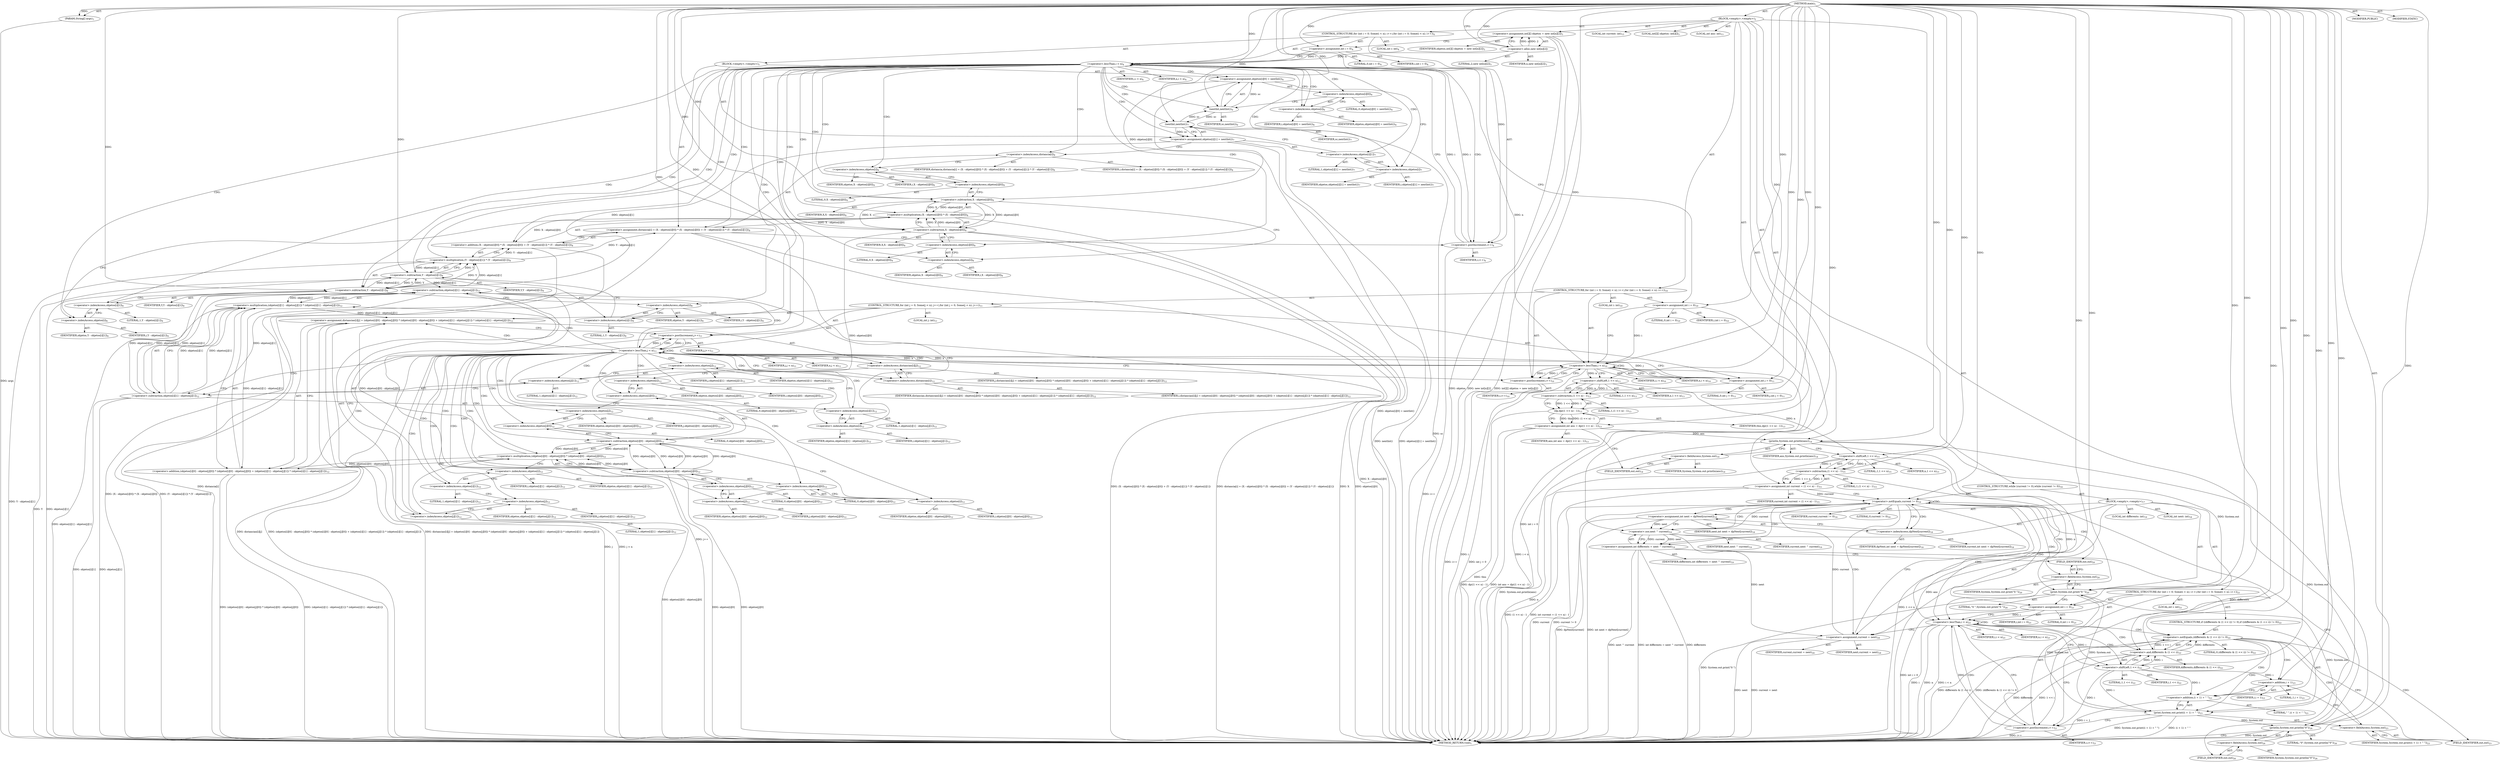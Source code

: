 digraph "main" {  
"17" [label = <(METHOD,main)<SUB>1</SUB>> ]
"18" [label = <(PARAM,String[] args)<SUB>1</SUB>> ]
"19" [label = <(BLOCK,&lt;empty&gt;,&lt;empty&gt;)<SUB>2</SUB>> ]
"20" [label = <(LOCAL,int[][] objetos: int[][])<SUB>3</SUB>> ]
"21" [label = <(&lt;operator&gt;.assignment,int[][] objetos = new int[n][2])<SUB>3</SUB>> ]
"22" [label = <(IDENTIFIER,objetos,int[][] objetos = new int[n][2])<SUB>3</SUB>> ]
"23" [label = <(&lt;operator&gt;.alloc,new int[n][2])> ]
"24" [label = <(IDENTIFIER,n,new int[n][2])<SUB>3</SUB>> ]
"25" [label = <(LITERAL,2,new int[n][2])<SUB>3</SUB>> ]
"26" [label = <(CONTROL_STRUCTURE,for (int i = 0; Some(i &lt; n); i++),for (int i = 0; Some(i &lt; n); i++))<SUB>4</SUB>> ]
"27" [label = <(LOCAL,int i: int)<SUB>4</SUB>> ]
"28" [label = <(&lt;operator&gt;.assignment,int i = 0)<SUB>4</SUB>> ]
"29" [label = <(IDENTIFIER,i,int i = 0)<SUB>4</SUB>> ]
"30" [label = <(LITERAL,0,int i = 0)<SUB>4</SUB>> ]
"31" [label = <(&lt;operator&gt;.lessThan,i &lt; n)<SUB>4</SUB>> ]
"32" [label = <(IDENTIFIER,i,i &lt; n)<SUB>4</SUB>> ]
"33" [label = <(IDENTIFIER,n,i &lt; n)<SUB>4</SUB>> ]
"34" [label = <(&lt;operator&gt;.postIncrement,i++)<SUB>4</SUB>> ]
"35" [label = <(IDENTIFIER,i,i++)<SUB>4</SUB>> ]
"36" [label = <(BLOCK,&lt;empty&gt;,&lt;empty&gt;)<SUB>5</SUB>> ]
"37" [label = <(&lt;operator&gt;.assignment,objetos[i][0] = nextInt())<SUB>6</SUB>> ]
"38" [label = <(&lt;operator&gt;.indexAccess,objetos[i][0])<SUB>6</SUB>> ]
"39" [label = <(&lt;operator&gt;.indexAccess,objetos[i])<SUB>6</SUB>> ]
"40" [label = <(IDENTIFIER,objetos,objetos[i][0] = nextInt())<SUB>6</SUB>> ]
"41" [label = <(IDENTIFIER,i,objetos[i][0] = nextInt())<SUB>6</SUB>> ]
"42" [label = <(LITERAL,0,objetos[i][0] = nextInt())<SUB>6</SUB>> ]
"43" [label = <(nextInt,nextInt())<SUB>6</SUB>> ]
"44" [label = <(IDENTIFIER,sc,nextInt())<SUB>6</SUB>> ]
"45" [label = <(&lt;operator&gt;.assignment,objetos[i][1] = nextInt())<SUB>7</SUB>> ]
"46" [label = <(&lt;operator&gt;.indexAccess,objetos[i][1])<SUB>7</SUB>> ]
"47" [label = <(&lt;operator&gt;.indexAccess,objetos[i])<SUB>7</SUB>> ]
"48" [label = <(IDENTIFIER,objetos,objetos[i][1] = nextInt())<SUB>7</SUB>> ]
"49" [label = <(IDENTIFIER,i,objetos[i][1] = nextInt())<SUB>7</SUB>> ]
"50" [label = <(LITERAL,1,objetos[i][1] = nextInt())<SUB>7</SUB>> ]
"51" [label = <(nextInt,nextInt())<SUB>7</SUB>> ]
"52" [label = <(IDENTIFIER,sc,nextInt())<SUB>7</SUB>> ]
"53" [label = <(&lt;operator&gt;.assignment,distancia[i] = (X - objetos[i][0]) * (X - objetos[i][0]) + (Y - objetos[i][1]) * (Y - objetos[i][1]))<SUB>8</SUB>> ]
"54" [label = <(&lt;operator&gt;.indexAccess,distancia[i])<SUB>8</SUB>> ]
"55" [label = <(IDENTIFIER,distancia,distancia[i] = (X - objetos[i][0]) * (X - objetos[i][0]) + (Y - objetos[i][1]) * (Y - objetos[i][1]))<SUB>8</SUB>> ]
"56" [label = <(IDENTIFIER,i,distancia[i] = (X - objetos[i][0]) * (X - objetos[i][0]) + (Y - objetos[i][1]) * (Y - objetos[i][1]))<SUB>8</SUB>> ]
"57" [label = <(&lt;operator&gt;.addition,(X - objetos[i][0]) * (X - objetos[i][0]) + (Y - objetos[i][1]) * (Y - objetos[i][1]))<SUB>8</SUB>> ]
"58" [label = <(&lt;operator&gt;.multiplication,(X - objetos[i][0]) * (X - objetos[i][0]))<SUB>8</SUB>> ]
"59" [label = <(&lt;operator&gt;.subtraction,X - objetos[i][0])<SUB>8</SUB>> ]
"60" [label = <(IDENTIFIER,X,X - objetos[i][0])<SUB>8</SUB>> ]
"61" [label = <(&lt;operator&gt;.indexAccess,objetos[i][0])<SUB>8</SUB>> ]
"62" [label = <(&lt;operator&gt;.indexAccess,objetos[i])<SUB>8</SUB>> ]
"63" [label = <(IDENTIFIER,objetos,X - objetos[i][0])<SUB>8</SUB>> ]
"64" [label = <(IDENTIFIER,i,X - objetos[i][0])<SUB>8</SUB>> ]
"65" [label = <(LITERAL,0,X - objetos[i][0])<SUB>8</SUB>> ]
"66" [label = <(&lt;operator&gt;.subtraction,X - objetos[i][0])<SUB>8</SUB>> ]
"67" [label = <(IDENTIFIER,X,X - objetos[i][0])<SUB>8</SUB>> ]
"68" [label = <(&lt;operator&gt;.indexAccess,objetos[i][0])<SUB>8</SUB>> ]
"69" [label = <(&lt;operator&gt;.indexAccess,objetos[i])<SUB>8</SUB>> ]
"70" [label = <(IDENTIFIER,objetos,X - objetos[i][0])<SUB>8</SUB>> ]
"71" [label = <(IDENTIFIER,i,X - objetos[i][0])<SUB>8</SUB>> ]
"72" [label = <(LITERAL,0,X - objetos[i][0])<SUB>8</SUB>> ]
"73" [label = <(&lt;operator&gt;.multiplication,(Y - objetos[i][1]) * (Y - objetos[i][1]))<SUB>8</SUB>> ]
"74" [label = <(&lt;operator&gt;.subtraction,Y - objetos[i][1])<SUB>8</SUB>> ]
"75" [label = <(IDENTIFIER,Y,Y - objetos[i][1])<SUB>8</SUB>> ]
"76" [label = <(&lt;operator&gt;.indexAccess,objetos[i][1])<SUB>8</SUB>> ]
"77" [label = <(&lt;operator&gt;.indexAccess,objetos[i])<SUB>8</SUB>> ]
"78" [label = <(IDENTIFIER,objetos,Y - objetos[i][1])<SUB>8</SUB>> ]
"79" [label = <(IDENTIFIER,i,Y - objetos[i][1])<SUB>8</SUB>> ]
"80" [label = <(LITERAL,1,Y - objetos[i][1])<SUB>8</SUB>> ]
"81" [label = <(&lt;operator&gt;.subtraction,Y - objetos[i][1])<SUB>8</SUB>> ]
"82" [label = <(IDENTIFIER,Y,Y - objetos[i][1])<SUB>8</SUB>> ]
"83" [label = <(&lt;operator&gt;.indexAccess,objetos[i][1])<SUB>8</SUB>> ]
"84" [label = <(&lt;operator&gt;.indexAccess,objetos[i])<SUB>8</SUB>> ]
"85" [label = <(IDENTIFIER,objetos,Y - objetos[i][1])<SUB>8</SUB>> ]
"86" [label = <(IDENTIFIER,i,Y - objetos[i][1])<SUB>8</SUB>> ]
"87" [label = <(LITERAL,1,Y - objetos[i][1])<SUB>8</SUB>> ]
"88" [label = <(CONTROL_STRUCTURE,for (int i = 0; Some(i &lt; n); i++),for (int i = 0; Some(i &lt; n); i++))<SUB>10</SUB>> ]
"89" [label = <(LOCAL,int i: int)<SUB>10</SUB>> ]
"90" [label = <(&lt;operator&gt;.assignment,int i = 0)<SUB>10</SUB>> ]
"91" [label = <(IDENTIFIER,i,int i = 0)<SUB>10</SUB>> ]
"92" [label = <(LITERAL,0,int i = 0)<SUB>10</SUB>> ]
"93" [label = <(&lt;operator&gt;.lessThan,i &lt; n)<SUB>10</SUB>> ]
"94" [label = <(IDENTIFIER,i,i &lt; n)<SUB>10</SUB>> ]
"95" [label = <(IDENTIFIER,n,i &lt; n)<SUB>10</SUB>> ]
"96" [label = <(&lt;operator&gt;.postIncrement,i++)<SUB>10</SUB>> ]
"97" [label = <(IDENTIFIER,i,i++)<SUB>10</SUB>> ]
"98" [label = <(CONTROL_STRUCTURE,for (int j = 0; Some(j &lt; n); j++),for (int j = 0; Some(j &lt; n); j++))<SUB>11</SUB>> ]
"99" [label = <(LOCAL,int j: int)<SUB>11</SUB>> ]
"100" [label = <(&lt;operator&gt;.assignment,int j = 0)<SUB>11</SUB>> ]
"101" [label = <(IDENTIFIER,j,int j = 0)<SUB>11</SUB>> ]
"102" [label = <(LITERAL,0,int j = 0)<SUB>11</SUB>> ]
"103" [label = <(&lt;operator&gt;.lessThan,j &lt; n)<SUB>11</SUB>> ]
"104" [label = <(IDENTIFIER,j,j &lt; n)<SUB>11</SUB>> ]
"105" [label = <(IDENTIFIER,n,j &lt; n)<SUB>11</SUB>> ]
"106" [label = <(&lt;operator&gt;.postIncrement,j++)<SUB>11</SUB>> ]
"107" [label = <(IDENTIFIER,j,j++)<SUB>11</SUB>> ]
"108" [label = <(&lt;operator&gt;.assignment,distancias[i][j] = (objetos[i][0] - objetos[j][0]) * (objetos[i][0] - objetos[j][0]) + (objetos[i][1] - objetos[j][1]) * (objetos[i][1] - objetos[j][1]))<SUB>12</SUB>> ]
"109" [label = <(&lt;operator&gt;.indexAccess,distancias[i][j])<SUB>12</SUB>> ]
"110" [label = <(&lt;operator&gt;.indexAccess,distancias[i])<SUB>12</SUB>> ]
"111" [label = <(IDENTIFIER,distancias,distancias[i][j] = (objetos[i][0] - objetos[j][0]) * (objetos[i][0] - objetos[j][0]) + (objetos[i][1] - objetos[j][1]) * (objetos[i][1] - objetos[j][1]))<SUB>12</SUB>> ]
"112" [label = <(IDENTIFIER,i,distancias[i][j] = (objetos[i][0] - objetos[j][0]) * (objetos[i][0] - objetos[j][0]) + (objetos[i][1] - objetos[j][1]) * (objetos[i][1] - objetos[j][1]))<SUB>12</SUB>> ]
"113" [label = <(IDENTIFIER,j,distancias[i][j] = (objetos[i][0] - objetos[j][0]) * (objetos[i][0] - objetos[j][0]) + (objetos[i][1] - objetos[j][1]) * (objetos[i][1] - objetos[j][1]))<SUB>12</SUB>> ]
"114" [label = <(&lt;operator&gt;.addition,(objetos[i][0] - objetos[j][0]) * (objetos[i][0] - objetos[j][0]) + (objetos[i][1] - objetos[j][1]) * (objetos[i][1] - objetos[j][1]))<SUB>12</SUB>> ]
"115" [label = <(&lt;operator&gt;.multiplication,(objetos[i][0] - objetos[j][0]) * (objetos[i][0] - objetos[j][0]))<SUB>12</SUB>> ]
"116" [label = <(&lt;operator&gt;.subtraction,objetos[i][0] - objetos[j][0])<SUB>12</SUB>> ]
"117" [label = <(&lt;operator&gt;.indexAccess,objetos[i][0])<SUB>12</SUB>> ]
"118" [label = <(&lt;operator&gt;.indexAccess,objetos[i])<SUB>12</SUB>> ]
"119" [label = <(IDENTIFIER,objetos,objetos[i][0] - objetos[j][0])<SUB>12</SUB>> ]
"120" [label = <(IDENTIFIER,i,objetos[i][0] - objetos[j][0])<SUB>12</SUB>> ]
"121" [label = <(LITERAL,0,objetos[i][0] - objetos[j][0])<SUB>12</SUB>> ]
"122" [label = <(&lt;operator&gt;.indexAccess,objetos[j][0])<SUB>12</SUB>> ]
"123" [label = <(&lt;operator&gt;.indexAccess,objetos[j])<SUB>12</SUB>> ]
"124" [label = <(IDENTIFIER,objetos,objetos[i][0] - objetos[j][0])<SUB>12</SUB>> ]
"125" [label = <(IDENTIFIER,j,objetos[i][0] - objetos[j][0])<SUB>12</SUB>> ]
"126" [label = <(LITERAL,0,objetos[i][0] - objetos[j][0])<SUB>12</SUB>> ]
"127" [label = <(&lt;operator&gt;.subtraction,objetos[i][0] - objetos[j][0])<SUB>12</SUB>> ]
"128" [label = <(&lt;operator&gt;.indexAccess,objetos[i][0])<SUB>12</SUB>> ]
"129" [label = <(&lt;operator&gt;.indexAccess,objetos[i])<SUB>12</SUB>> ]
"130" [label = <(IDENTIFIER,objetos,objetos[i][0] - objetos[j][0])<SUB>12</SUB>> ]
"131" [label = <(IDENTIFIER,i,objetos[i][0] - objetos[j][0])<SUB>12</SUB>> ]
"132" [label = <(LITERAL,0,objetos[i][0] - objetos[j][0])<SUB>12</SUB>> ]
"133" [label = <(&lt;operator&gt;.indexAccess,objetos[j][0])<SUB>12</SUB>> ]
"134" [label = <(&lt;operator&gt;.indexAccess,objetos[j])<SUB>12</SUB>> ]
"135" [label = <(IDENTIFIER,objetos,objetos[i][0] - objetos[j][0])<SUB>12</SUB>> ]
"136" [label = <(IDENTIFIER,j,objetos[i][0] - objetos[j][0])<SUB>12</SUB>> ]
"137" [label = <(LITERAL,0,objetos[i][0] - objetos[j][0])<SUB>12</SUB>> ]
"138" [label = <(&lt;operator&gt;.multiplication,(objetos[i][1] - objetos[j][1]) * (objetos[i][1] - objetos[j][1]))<SUB>12</SUB>> ]
"139" [label = <(&lt;operator&gt;.subtraction,objetos[i][1] - objetos[j][1])<SUB>12</SUB>> ]
"140" [label = <(&lt;operator&gt;.indexAccess,objetos[i][1])<SUB>12</SUB>> ]
"141" [label = <(&lt;operator&gt;.indexAccess,objetos[i])<SUB>12</SUB>> ]
"142" [label = <(IDENTIFIER,objetos,objetos[i][1] - objetos[j][1])<SUB>12</SUB>> ]
"143" [label = <(IDENTIFIER,i,objetos[i][1] - objetos[j][1])<SUB>12</SUB>> ]
"144" [label = <(LITERAL,1,objetos[i][1] - objetos[j][1])<SUB>12</SUB>> ]
"145" [label = <(&lt;operator&gt;.indexAccess,objetos[j][1])<SUB>12</SUB>> ]
"146" [label = <(&lt;operator&gt;.indexAccess,objetos[j])<SUB>12</SUB>> ]
"147" [label = <(IDENTIFIER,objetos,objetos[i][1] - objetos[j][1])<SUB>12</SUB>> ]
"148" [label = <(IDENTIFIER,j,objetos[i][1] - objetos[j][1])<SUB>12</SUB>> ]
"149" [label = <(LITERAL,1,objetos[i][1] - objetos[j][1])<SUB>12</SUB>> ]
"150" [label = <(&lt;operator&gt;.subtraction,objetos[i][1] - objetos[j][1])<SUB>12</SUB>> ]
"151" [label = <(&lt;operator&gt;.indexAccess,objetos[i][1])<SUB>12</SUB>> ]
"152" [label = <(&lt;operator&gt;.indexAccess,objetos[i])<SUB>12</SUB>> ]
"153" [label = <(IDENTIFIER,objetos,objetos[i][1] - objetos[j][1])<SUB>12</SUB>> ]
"154" [label = <(IDENTIFIER,i,objetos[i][1] - objetos[j][1])<SUB>12</SUB>> ]
"155" [label = <(LITERAL,1,objetos[i][1] - objetos[j][1])<SUB>12</SUB>> ]
"156" [label = <(&lt;operator&gt;.indexAccess,objetos[j][1])<SUB>12</SUB>> ]
"157" [label = <(&lt;operator&gt;.indexAccess,objetos[j])<SUB>12</SUB>> ]
"158" [label = <(IDENTIFIER,objetos,objetos[i][1] - objetos[j][1])<SUB>12</SUB>> ]
"159" [label = <(IDENTIFIER,j,objetos[i][1] - objetos[j][1])<SUB>12</SUB>> ]
"160" [label = <(LITERAL,1,objetos[i][1] - objetos[j][1])<SUB>12</SUB>> ]
"161" [label = <(LOCAL,int ans: int)<SUB>13</SUB>> ]
"162" [label = <(&lt;operator&gt;.assignment,int ans = dp((1 &lt;&lt; n) - 1))<SUB>13</SUB>> ]
"163" [label = <(IDENTIFIER,ans,int ans = dp((1 &lt;&lt; n) - 1))<SUB>13</SUB>> ]
"164" [label = <(dp,dp((1 &lt;&lt; n) - 1))<SUB>13</SUB>> ]
"165" [label = <(IDENTIFIER,this,dp((1 &lt;&lt; n) - 1))<SUB>13</SUB>> ]
"166" [label = <(&lt;operator&gt;.subtraction,(1 &lt;&lt; n) - 1)<SUB>13</SUB>> ]
"167" [label = <(&lt;operator&gt;.shiftLeft,1 &lt;&lt; n)<SUB>13</SUB>> ]
"168" [label = <(LITERAL,1,1 &lt;&lt; n)<SUB>13</SUB>> ]
"169" [label = <(IDENTIFIER,n,1 &lt;&lt; n)<SUB>13</SUB>> ]
"170" [label = <(LITERAL,1,(1 &lt;&lt; n) - 1)<SUB>13</SUB>> ]
"171" [label = <(println,System.out.println(ans))<SUB>14</SUB>> ]
"172" [label = <(&lt;operator&gt;.fieldAccess,System.out)<SUB>14</SUB>> ]
"173" [label = <(IDENTIFIER,System,System.out.println(ans))<SUB>14</SUB>> ]
"174" [label = <(FIELD_IDENTIFIER,out,out)<SUB>14</SUB>> ]
"175" [label = <(IDENTIFIER,ans,System.out.println(ans))<SUB>14</SUB>> ]
"176" [label = <(LOCAL,int current: int)<SUB>15</SUB>> ]
"177" [label = <(&lt;operator&gt;.assignment,int current = (1 &lt;&lt; n) - 1)<SUB>15</SUB>> ]
"178" [label = <(IDENTIFIER,current,int current = (1 &lt;&lt; n) - 1)<SUB>15</SUB>> ]
"179" [label = <(&lt;operator&gt;.subtraction,(1 &lt;&lt; n) - 1)<SUB>15</SUB>> ]
"180" [label = <(&lt;operator&gt;.shiftLeft,1 &lt;&lt; n)<SUB>15</SUB>> ]
"181" [label = <(LITERAL,1,1 &lt;&lt; n)<SUB>15</SUB>> ]
"182" [label = <(IDENTIFIER,n,1 &lt;&lt; n)<SUB>15</SUB>> ]
"183" [label = <(LITERAL,1,(1 &lt;&lt; n) - 1)<SUB>15</SUB>> ]
"184" [label = <(CONTROL_STRUCTURE,while (current != 0),while (current != 0))<SUB>16</SUB>> ]
"185" [label = <(&lt;operator&gt;.notEquals,current != 0)<SUB>16</SUB>> ]
"186" [label = <(IDENTIFIER,current,current != 0)<SUB>16</SUB>> ]
"187" [label = <(LITERAL,0,current != 0)<SUB>16</SUB>> ]
"188" [label = <(BLOCK,&lt;empty&gt;,&lt;empty&gt;)<SUB>17</SUB>> ]
"189" [label = <(LOCAL,int next: int)<SUB>18</SUB>> ]
"190" [label = <(&lt;operator&gt;.assignment,int next = dpNext[current])<SUB>18</SUB>> ]
"191" [label = <(IDENTIFIER,next,int next = dpNext[current])<SUB>18</SUB>> ]
"192" [label = <(&lt;operator&gt;.indexAccess,dpNext[current])<SUB>18</SUB>> ]
"193" [label = <(IDENTIFIER,dpNext,int next = dpNext[current])<SUB>18</SUB>> ]
"194" [label = <(IDENTIFIER,current,int next = dpNext[current])<SUB>18</SUB>> ]
"195" [label = <(LOCAL,int differents: int)<SUB>19</SUB>> ]
"196" [label = <(&lt;operator&gt;.assignment,int differents = next ^ current)<SUB>19</SUB>> ]
"197" [label = <(IDENTIFIER,differents,int differents = next ^ current)<SUB>19</SUB>> ]
"198" [label = <(&lt;operator&gt;.xor,next ^ current)<SUB>19</SUB>> ]
"199" [label = <(IDENTIFIER,next,next ^ current)<SUB>19</SUB>> ]
"200" [label = <(IDENTIFIER,current,next ^ current)<SUB>19</SUB>> ]
"201" [label = <(print,System.out.print(&quot;0 &quot;))<SUB>20</SUB>> ]
"202" [label = <(&lt;operator&gt;.fieldAccess,System.out)<SUB>20</SUB>> ]
"203" [label = <(IDENTIFIER,System,System.out.print(&quot;0 &quot;))<SUB>20</SUB>> ]
"204" [label = <(FIELD_IDENTIFIER,out,out)<SUB>20</SUB>> ]
"205" [label = <(LITERAL,&quot;0 &quot;,System.out.print(&quot;0 &quot;))<SUB>20</SUB>> ]
"206" [label = <(CONTROL_STRUCTURE,for (int i = 0; Some(i &lt; n); i++),for (int i = 0; Some(i &lt; n); i++))<SUB>21</SUB>> ]
"207" [label = <(LOCAL,int i: int)<SUB>21</SUB>> ]
"208" [label = <(&lt;operator&gt;.assignment,int i = 0)<SUB>21</SUB>> ]
"209" [label = <(IDENTIFIER,i,int i = 0)<SUB>21</SUB>> ]
"210" [label = <(LITERAL,0,int i = 0)<SUB>21</SUB>> ]
"211" [label = <(&lt;operator&gt;.lessThan,i &lt; n)<SUB>21</SUB>> ]
"212" [label = <(IDENTIFIER,i,i &lt; n)<SUB>21</SUB>> ]
"213" [label = <(IDENTIFIER,n,i &lt; n)<SUB>21</SUB>> ]
"214" [label = <(&lt;operator&gt;.postIncrement,i++)<SUB>21</SUB>> ]
"215" [label = <(IDENTIFIER,i,i++)<SUB>21</SUB>> ]
"216" [label = <(CONTROL_STRUCTURE,if ((differents &amp; (1 &lt;&lt; i)) != 0),if ((differents &amp; (1 &lt;&lt; i)) != 0))<SUB>22</SUB>> ]
"217" [label = <(&lt;operator&gt;.notEquals,(differents &amp; (1 &lt;&lt; i)) != 0)<SUB>22</SUB>> ]
"218" [label = <(&lt;operator&gt;.and,differents &amp; (1 &lt;&lt; i))<SUB>22</SUB>> ]
"219" [label = <(IDENTIFIER,differents,differents &amp; (1 &lt;&lt; i))<SUB>22</SUB>> ]
"220" [label = <(&lt;operator&gt;.shiftLeft,1 &lt;&lt; i)<SUB>22</SUB>> ]
"221" [label = <(LITERAL,1,1 &lt;&lt; i)<SUB>22</SUB>> ]
"222" [label = <(IDENTIFIER,i,1 &lt;&lt; i)<SUB>22</SUB>> ]
"223" [label = <(LITERAL,0,(differents &amp; (1 &lt;&lt; i)) != 0)<SUB>22</SUB>> ]
"224" [label = <(print,System.out.print((i + 1) + &quot; &quot;))<SUB>23</SUB>> ]
"225" [label = <(&lt;operator&gt;.fieldAccess,System.out)<SUB>23</SUB>> ]
"226" [label = <(IDENTIFIER,System,System.out.print((i + 1) + &quot; &quot;))<SUB>23</SUB>> ]
"227" [label = <(FIELD_IDENTIFIER,out,out)<SUB>23</SUB>> ]
"228" [label = <(&lt;operator&gt;.addition,(i + 1) + &quot; &quot;)<SUB>23</SUB>> ]
"229" [label = <(&lt;operator&gt;.addition,i + 1)<SUB>23</SUB>> ]
"230" [label = <(IDENTIFIER,i,i + 1)<SUB>23</SUB>> ]
"231" [label = <(LITERAL,1,i + 1)<SUB>23</SUB>> ]
"232" [label = <(LITERAL,&quot; &quot;,(i + 1) + &quot; &quot;)<SUB>23</SUB>> ]
"233" [label = <(&lt;operator&gt;.assignment,current = next)<SUB>24</SUB>> ]
"234" [label = <(IDENTIFIER,current,current = next)<SUB>24</SUB>> ]
"235" [label = <(IDENTIFIER,next,current = next)<SUB>24</SUB>> ]
"236" [label = <(println,System.out.println(&quot;0&quot;))<SUB>26</SUB>> ]
"237" [label = <(&lt;operator&gt;.fieldAccess,System.out)<SUB>26</SUB>> ]
"238" [label = <(IDENTIFIER,System,System.out.println(&quot;0&quot;))<SUB>26</SUB>> ]
"239" [label = <(FIELD_IDENTIFIER,out,out)<SUB>26</SUB>> ]
"240" [label = <(LITERAL,&quot;0&quot;,System.out.println(&quot;0&quot;))<SUB>26</SUB>> ]
"241" [label = <(MODIFIER,PUBLIC)> ]
"242" [label = <(MODIFIER,STATIC)> ]
"243" [label = <(METHOD_RETURN,void)<SUB>1</SUB>> ]
  "17" -> "18"  [ label = "AST: "] 
  "17" -> "19"  [ label = "AST: "] 
  "17" -> "241"  [ label = "AST: "] 
  "17" -> "242"  [ label = "AST: "] 
  "17" -> "243"  [ label = "AST: "] 
  "19" -> "20"  [ label = "AST: "] 
  "19" -> "21"  [ label = "AST: "] 
  "19" -> "26"  [ label = "AST: "] 
  "19" -> "88"  [ label = "AST: "] 
  "19" -> "161"  [ label = "AST: "] 
  "19" -> "162"  [ label = "AST: "] 
  "19" -> "171"  [ label = "AST: "] 
  "19" -> "176"  [ label = "AST: "] 
  "19" -> "177"  [ label = "AST: "] 
  "19" -> "184"  [ label = "AST: "] 
  "19" -> "236"  [ label = "AST: "] 
  "21" -> "22"  [ label = "AST: "] 
  "21" -> "23"  [ label = "AST: "] 
  "23" -> "24"  [ label = "AST: "] 
  "23" -> "25"  [ label = "AST: "] 
  "26" -> "27"  [ label = "AST: "] 
  "26" -> "28"  [ label = "AST: "] 
  "26" -> "31"  [ label = "AST: "] 
  "26" -> "34"  [ label = "AST: "] 
  "26" -> "36"  [ label = "AST: "] 
  "28" -> "29"  [ label = "AST: "] 
  "28" -> "30"  [ label = "AST: "] 
  "31" -> "32"  [ label = "AST: "] 
  "31" -> "33"  [ label = "AST: "] 
  "34" -> "35"  [ label = "AST: "] 
  "36" -> "37"  [ label = "AST: "] 
  "36" -> "45"  [ label = "AST: "] 
  "36" -> "53"  [ label = "AST: "] 
  "37" -> "38"  [ label = "AST: "] 
  "37" -> "43"  [ label = "AST: "] 
  "38" -> "39"  [ label = "AST: "] 
  "38" -> "42"  [ label = "AST: "] 
  "39" -> "40"  [ label = "AST: "] 
  "39" -> "41"  [ label = "AST: "] 
  "43" -> "44"  [ label = "AST: "] 
  "45" -> "46"  [ label = "AST: "] 
  "45" -> "51"  [ label = "AST: "] 
  "46" -> "47"  [ label = "AST: "] 
  "46" -> "50"  [ label = "AST: "] 
  "47" -> "48"  [ label = "AST: "] 
  "47" -> "49"  [ label = "AST: "] 
  "51" -> "52"  [ label = "AST: "] 
  "53" -> "54"  [ label = "AST: "] 
  "53" -> "57"  [ label = "AST: "] 
  "54" -> "55"  [ label = "AST: "] 
  "54" -> "56"  [ label = "AST: "] 
  "57" -> "58"  [ label = "AST: "] 
  "57" -> "73"  [ label = "AST: "] 
  "58" -> "59"  [ label = "AST: "] 
  "58" -> "66"  [ label = "AST: "] 
  "59" -> "60"  [ label = "AST: "] 
  "59" -> "61"  [ label = "AST: "] 
  "61" -> "62"  [ label = "AST: "] 
  "61" -> "65"  [ label = "AST: "] 
  "62" -> "63"  [ label = "AST: "] 
  "62" -> "64"  [ label = "AST: "] 
  "66" -> "67"  [ label = "AST: "] 
  "66" -> "68"  [ label = "AST: "] 
  "68" -> "69"  [ label = "AST: "] 
  "68" -> "72"  [ label = "AST: "] 
  "69" -> "70"  [ label = "AST: "] 
  "69" -> "71"  [ label = "AST: "] 
  "73" -> "74"  [ label = "AST: "] 
  "73" -> "81"  [ label = "AST: "] 
  "74" -> "75"  [ label = "AST: "] 
  "74" -> "76"  [ label = "AST: "] 
  "76" -> "77"  [ label = "AST: "] 
  "76" -> "80"  [ label = "AST: "] 
  "77" -> "78"  [ label = "AST: "] 
  "77" -> "79"  [ label = "AST: "] 
  "81" -> "82"  [ label = "AST: "] 
  "81" -> "83"  [ label = "AST: "] 
  "83" -> "84"  [ label = "AST: "] 
  "83" -> "87"  [ label = "AST: "] 
  "84" -> "85"  [ label = "AST: "] 
  "84" -> "86"  [ label = "AST: "] 
  "88" -> "89"  [ label = "AST: "] 
  "88" -> "90"  [ label = "AST: "] 
  "88" -> "93"  [ label = "AST: "] 
  "88" -> "96"  [ label = "AST: "] 
  "88" -> "98"  [ label = "AST: "] 
  "90" -> "91"  [ label = "AST: "] 
  "90" -> "92"  [ label = "AST: "] 
  "93" -> "94"  [ label = "AST: "] 
  "93" -> "95"  [ label = "AST: "] 
  "96" -> "97"  [ label = "AST: "] 
  "98" -> "99"  [ label = "AST: "] 
  "98" -> "100"  [ label = "AST: "] 
  "98" -> "103"  [ label = "AST: "] 
  "98" -> "106"  [ label = "AST: "] 
  "98" -> "108"  [ label = "AST: "] 
  "100" -> "101"  [ label = "AST: "] 
  "100" -> "102"  [ label = "AST: "] 
  "103" -> "104"  [ label = "AST: "] 
  "103" -> "105"  [ label = "AST: "] 
  "106" -> "107"  [ label = "AST: "] 
  "108" -> "109"  [ label = "AST: "] 
  "108" -> "114"  [ label = "AST: "] 
  "109" -> "110"  [ label = "AST: "] 
  "109" -> "113"  [ label = "AST: "] 
  "110" -> "111"  [ label = "AST: "] 
  "110" -> "112"  [ label = "AST: "] 
  "114" -> "115"  [ label = "AST: "] 
  "114" -> "138"  [ label = "AST: "] 
  "115" -> "116"  [ label = "AST: "] 
  "115" -> "127"  [ label = "AST: "] 
  "116" -> "117"  [ label = "AST: "] 
  "116" -> "122"  [ label = "AST: "] 
  "117" -> "118"  [ label = "AST: "] 
  "117" -> "121"  [ label = "AST: "] 
  "118" -> "119"  [ label = "AST: "] 
  "118" -> "120"  [ label = "AST: "] 
  "122" -> "123"  [ label = "AST: "] 
  "122" -> "126"  [ label = "AST: "] 
  "123" -> "124"  [ label = "AST: "] 
  "123" -> "125"  [ label = "AST: "] 
  "127" -> "128"  [ label = "AST: "] 
  "127" -> "133"  [ label = "AST: "] 
  "128" -> "129"  [ label = "AST: "] 
  "128" -> "132"  [ label = "AST: "] 
  "129" -> "130"  [ label = "AST: "] 
  "129" -> "131"  [ label = "AST: "] 
  "133" -> "134"  [ label = "AST: "] 
  "133" -> "137"  [ label = "AST: "] 
  "134" -> "135"  [ label = "AST: "] 
  "134" -> "136"  [ label = "AST: "] 
  "138" -> "139"  [ label = "AST: "] 
  "138" -> "150"  [ label = "AST: "] 
  "139" -> "140"  [ label = "AST: "] 
  "139" -> "145"  [ label = "AST: "] 
  "140" -> "141"  [ label = "AST: "] 
  "140" -> "144"  [ label = "AST: "] 
  "141" -> "142"  [ label = "AST: "] 
  "141" -> "143"  [ label = "AST: "] 
  "145" -> "146"  [ label = "AST: "] 
  "145" -> "149"  [ label = "AST: "] 
  "146" -> "147"  [ label = "AST: "] 
  "146" -> "148"  [ label = "AST: "] 
  "150" -> "151"  [ label = "AST: "] 
  "150" -> "156"  [ label = "AST: "] 
  "151" -> "152"  [ label = "AST: "] 
  "151" -> "155"  [ label = "AST: "] 
  "152" -> "153"  [ label = "AST: "] 
  "152" -> "154"  [ label = "AST: "] 
  "156" -> "157"  [ label = "AST: "] 
  "156" -> "160"  [ label = "AST: "] 
  "157" -> "158"  [ label = "AST: "] 
  "157" -> "159"  [ label = "AST: "] 
  "162" -> "163"  [ label = "AST: "] 
  "162" -> "164"  [ label = "AST: "] 
  "164" -> "165"  [ label = "AST: "] 
  "164" -> "166"  [ label = "AST: "] 
  "166" -> "167"  [ label = "AST: "] 
  "166" -> "170"  [ label = "AST: "] 
  "167" -> "168"  [ label = "AST: "] 
  "167" -> "169"  [ label = "AST: "] 
  "171" -> "172"  [ label = "AST: "] 
  "171" -> "175"  [ label = "AST: "] 
  "172" -> "173"  [ label = "AST: "] 
  "172" -> "174"  [ label = "AST: "] 
  "177" -> "178"  [ label = "AST: "] 
  "177" -> "179"  [ label = "AST: "] 
  "179" -> "180"  [ label = "AST: "] 
  "179" -> "183"  [ label = "AST: "] 
  "180" -> "181"  [ label = "AST: "] 
  "180" -> "182"  [ label = "AST: "] 
  "184" -> "185"  [ label = "AST: "] 
  "184" -> "188"  [ label = "AST: "] 
  "185" -> "186"  [ label = "AST: "] 
  "185" -> "187"  [ label = "AST: "] 
  "188" -> "189"  [ label = "AST: "] 
  "188" -> "190"  [ label = "AST: "] 
  "188" -> "195"  [ label = "AST: "] 
  "188" -> "196"  [ label = "AST: "] 
  "188" -> "201"  [ label = "AST: "] 
  "188" -> "206"  [ label = "AST: "] 
  "188" -> "233"  [ label = "AST: "] 
  "190" -> "191"  [ label = "AST: "] 
  "190" -> "192"  [ label = "AST: "] 
  "192" -> "193"  [ label = "AST: "] 
  "192" -> "194"  [ label = "AST: "] 
  "196" -> "197"  [ label = "AST: "] 
  "196" -> "198"  [ label = "AST: "] 
  "198" -> "199"  [ label = "AST: "] 
  "198" -> "200"  [ label = "AST: "] 
  "201" -> "202"  [ label = "AST: "] 
  "201" -> "205"  [ label = "AST: "] 
  "202" -> "203"  [ label = "AST: "] 
  "202" -> "204"  [ label = "AST: "] 
  "206" -> "207"  [ label = "AST: "] 
  "206" -> "208"  [ label = "AST: "] 
  "206" -> "211"  [ label = "AST: "] 
  "206" -> "214"  [ label = "AST: "] 
  "206" -> "216"  [ label = "AST: "] 
  "208" -> "209"  [ label = "AST: "] 
  "208" -> "210"  [ label = "AST: "] 
  "211" -> "212"  [ label = "AST: "] 
  "211" -> "213"  [ label = "AST: "] 
  "214" -> "215"  [ label = "AST: "] 
  "216" -> "217"  [ label = "AST: "] 
  "216" -> "224"  [ label = "AST: "] 
  "217" -> "218"  [ label = "AST: "] 
  "217" -> "223"  [ label = "AST: "] 
  "218" -> "219"  [ label = "AST: "] 
  "218" -> "220"  [ label = "AST: "] 
  "220" -> "221"  [ label = "AST: "] 
  "220" -> "222"  [ label = "AST: "] 
  "224" -> "225"  [ label = "AST: "] 
  "224" -> "228"  [ label = "AST: "] 
  "225" -> "226"  [ label = "AST: "] 
  "225" -> "227"  [ label = "AST: "] 
  "228" -> "229"  [ label = "AST: "] 
  "228" -> "232"  [ label = "AST: "] 
  "229" -> "230"  [ label = "AST: "] 
  "229" -> "231"  [ label = "AST: "] 
  "233" -> "234"  [ label = "AST: "] 
  "233" -> "235"  [ label = "AST: "] 
  "236" -> "237"  [ label = "AST: "] 
  "236" -> "240"  [ label = "AST: "] 
  "237" -> "238"  [ label = "AST: "] 
  "237" -> "239"  [ label = "AST: "] 
  "21" -> "28"  [ label = "CFG: "] 
  "162" -> "174"  [ label = "CFG: "] 
  "171" -> "180"  [ label = "CFG: "] 
  "177" -> "185"  [ label = "CFG: "] 
  "236" -> "243"  [ label = "CFG: "] 
  "23" -> "21"  [ label = "CFG: "] 
  "28" -> "31"  [ label = "CFG: "] 
  "31" -> "39"  [ label = "CFG: "] 
  "31" -> "90"  [ label = "CFG: "] 
  "34" -> "31"  [ label = "CFG: "] 
  "90" -> "93"  [ label = "CFG: "] 
  "93" -> "100"  [ label = "CFG: "] 
  "93" -> "167"  [ label = "CFG: "] 
  "96" -> "93"  [ label = "CFG: "] 
  "164" -> "162"  [ label = "CFG: "] 
  "172" -> "171"  [ label = "CFG: "] 
  "179" -> "177"  [ label = "CFG: "] 
  "185" -> "192"  [ label = "CFG: "] 
  "185" -> "239"  [ label = "CFG: "] 
  "237" -> "236"  [ label = "CFG: "] 
  "37" -> "47"  [ label = "CFG: "] 
  "45" -> "54"  [ label = "CFG: "] 
  "53" -> "34"  [ label = "CFG: "] 
  "100" -> "103"  [ label = "CFG: "] 
  "103" -> "110"  [ label = "CFG: "] 
  "103" -> "96"  [ label = "CFG: "] 
  "106" -> "103"  [ label = "CFG: "] 
  "108" -> "106"  [ label = "CFG: "] 
  "166" -> "164"  [ label = "CFG: "] 
  "174" -> "172"  [ label = "CFG: "] 
  "180" -> "179"  [ label = "CFG: "] 
  "190" -> "198"  [ label = "CFG: "] 
  "196" -> "204"  [ label = "CFG: "] 
  "201" -> "208"  [ label = "CFG: "] 
  "233" -> "185"  [ label = "CFG: "] 
  "239" -> "237"  [ label = "CFG: "] 
  "38" -> "43"  [ label = "CFG: "] 
  "43" -> "37"  [ label = "CFG: "] 
  "46" -> "51"  [ label = "CFG: "] 
  "51" -> "45"  [ label = "CFG: "] 
  "54" -> "62"  [ label = "CFG: "] 
  "57" -> "53"  [ label = "CFG: "] 
  "109" -> "118"  [ label = "CFG: "] 
  "114" -> "108"  [ label = "CFG: "] 
  "167" -> "166"  [ label = "CFG: "] 
  "192" -> "190"  [ label = "CFG: "] 
  "198" -> "196"  [ label = "CFG: "] 
  "202" -> "201"  [ label = "CFG: "] 
  "208" -> "211"  [ label = "CFG: "] 
  "211" -> "220"  [ label = "CFG: "] 
  "211" -> "233"  [ label = "CFG: "] 
  "214" -> "211"  [ label = "CFG: "] 
  "39" -> "38"  [ label = "CFG: "] 
  "47" -> "46"  [ label = "CFG: "] 
  "58" -> "77"  [ label = "CFG: "] 
  "73" -> "57"  [ label = "CFG: "] 
  "110" -> "109"  [ label = "CFG: "] 
  "115" -> "141"  [ label = "CFG: "] 
  "138" -> "114"  [ label = "CFG: "] 
  "204" -> "202"  [ label = "CFG: "] 
  "217" -> "227"  [ label = "CFG: "] 
  "217" -> "214"  [ label = "CFG: "] 
  "224" -> "214"  [ label = "CFG: "] 
  "59" -> "69"  [ label = "CFG: "] 
  "66" -> "58"  [ label = "CFG: "] 
  "74" -> "84"  [ label = "CFG: "] 
  "81" -> "73"  [ label = "CFG: "] 
  "116" -> "129"  [ label = "CFG: "] 
  "127" -> "115"  [ label = "CFG: "] 
  "139" -> "152"  [ label = "CFG: "] 
  "150" -> "138"  [ label = "CFG: "] 
  "218" -> "217"  [ label = "CFG: "] 
  "225" -> "229"  [ label = "CFG: "] 
  "228" -> "224"  [ label = "CFG: "] 
  "61" -> "59"  [ label = "CFG: "] 
  "68" -> "66"  [ label = "CFG: "] 
  "76" -> "74"  [ label = "CFG: "] 
  "83" -> "81"  [ label = "CFG: "] 
  "117" -> "123"  [ label = "CFG: "] 
  "122" -> "116"  [ label = "CFG: "] 
  "128" -> "134"  [ label = "CFG: "] 
  "133" -> "127"  [ label = "CFG: "] 
  "140" -> "146"  [ label = "CFG: "] 
  "145" -> "139"  [ label = "CFG: "] 
  "151" -> "157"  [ label = "CFG: "] 
  "156" -> "150"  [ label = "CFG: "] 
  "220" -> "218"  [ label = "CFG: "] 
  "227" -> "225"  [ label = "CFG: "] 
  "229" -> "228"  [ label = "CFG: "] 
  "62" -> "61"  [ label = "CFG: "] 
  "69" -> "68"  [ label = "CFG: "] 
  "77" -> "76"  [ label = "CFG: "] 
  "84" -> "83"  [ label = "CFG: "] 
  "118" -> "117"  [ label = "CFG: "] 
  "123" -> "122"  [ label = "CFG: "] 
  "129" -> "128"  [ label = "CFG: "] 
  "134" -> "133"  [ label = "CFG: "] 
  "141" -> "140"  [ label = "CFG: "] 
  "146" -> "145"  [ label = "CFG: "] 
  "152" -> "151"  [ label = "CFG: "] 
  "157" -> "156"  [ label = "CFG: "] 
  "17" -> "23"  [ label = "CFG: "] 
  "18" -> "243"  [ label = "DDG: args"] 
  "21" -> "243"  [ label = "DDG: objetos"] 
  "21" -> "243"  [ label = "DDG: new int[n][2]"] 
  "21" -> "243"  [ label = "DDG: int[][] objetos = new int[n][2]"] 
  "90" -> "243"  [ label = "DDG: int i = 0"] 
  "93" -> "243"  [ label = "DDG: i"] 
  "93" -> "243"  [ label = "DDG: i &lt; n"] 
  "162" -> "243"  [ label = "DDG: dp((1 &lt;&lt; n) - 1)"] 
  "162" -> "243"  [ label = "DDG: int ans = dp((1 &lt;&lt; n) - 1)"] 
  "171" -> "243"  [ label = "DDG: ans"] 
  "171" -> "243"  [ label = "DDG: System.out.println(ans)"] 
  "180" -> "243"  [ label = "DDG: n"] 
  "179" -> "243"  [ label = "DDG: 1 &lt;&lt; n"] 
  "177" -> "243"  [ label = "DDG: (1 &lt;&lt; n) - 1"] 
  "177" -> "243"  [ label = "DDG: int current = (1 &lt;&lt; n) - 1"] 
  "185" -> "243"  [ label = "DDG: current"] 
  "185" -> "243"  [ label = "DDG: current != 0"] 
  "236" -> "243"  [ label = "DDG: System.out"] 
  "190" -> "243"  [ label = "DDG: dpNext[current]"] 
  "190" -> "243"  [ label = "DDG: int next = dpNext[current]"] 
  "196" -> "243"  [ label = "DDG: differents"] 
  "196" -> "243"  [ label = "DDG: next ^ current"] 
  "196" -> "243"  [ label = "DDG: int differents = next ^ current"] 
  "201" -> "243"  [ label = "DDG: System.out.print(&quot;0 &quot;)"] 
  "208" -> "243"  [ label = "DDG: int i = 0"] 
  "211" -> "243"  [ label = "DDG: i"] 
  "211" -> "243"  [ label = "DDG: n"] 
  "211" -> "243"  [ label = "DDG: i &lt; n"] 
  "233" -> "243"  [ label = "DDG: next"] 
  "233" -> "243"  [ label = "DDG: current = next"] 
  "218" -> "243"  [ label = "DDG: differents"] 
  "218" -> "243"  [ label = "DDG: 1 &lt;&lt; i"] 
  "217" -> "243"  [ label = "DDG: differents &amp; (1 &lt;&lt; i)"] 
  "217" -> "243"  [ label = "DDG: (differents &amp; (1 &lt;&lt; i)) != 0"] 
  "228" -> "243"  [ label = "DDG: i + 1"] 
  "224" -> "243"  [ label = "DDG: (i + 1) + &quot; &quot;"] 
  "224" -> "243"  [ label = "DDG: System.out.print((i + 1) + &quot; &quot;)"] 
  "214" -> "243"  [ label = "DDG: i++"] 
  "100" -> "243"  [ label = "DDG: int j = 0"] 
  "103" -> "243"  [ label = "DDG: j"] 
  "103" -> "243"  [ label = "DDG: j &lt; n"] 
  "96" -> "243"  [ label = "DDG: i++"] 
  "108" -> "243"  [ label = "DDG: distancias[i][j]"] 
  "115" -> "243"  [ label = "DDG: objetos[i][0] - objetos[j][0]"] 
  "127" -> "243"  [ label = "DDG: objetos[i][0]"] 
  "127" -> "243"  [ label = "DDG: objetos[j][0]"] 
  "114" -> "243"  [ label = "DDG: (objetos[i][0] - objetos[j][0]) * (objetos[i][0] - objetos[j][0])"] 
  "138" -> "243"  [ label = "DDG: objetos[i][1] - objetos[j][1]"] 
  "150" -> "243"  [ label = "DDG: objetos[i][1]"] 
  "150" -> "243"  [ label = "DDG: objetos[j][1]"] 
  "114" -> "243"  [ label = "DDG: (objetos[i][1] - objetos[j][1]) * (objetos[i][1] - objetos[j][1])"] 
  "108" -> "243"  [ label = "DDG: (objetos[i][0] - objetos[j][0]) * (objetos[i][0] - objetos[j][0]) + (objetos[i][1] - objetos[j][1]) * (objetos[i][1] - objetos[j][1])"] 
  "108" -> "243"  [ label = "DDG: distancias[i][j] = (objetos[i][0] - objetos[j][0]) * (objetos[i][0] - objetos[j][0]) + (objetos[i][1] - objetos[j][1]) * (objetos[i][1] - objetos[j][1])"] 
  "106" -> "243"  [ label = "DDG: j++"] 
  "37" -> "243"  [ label = "DDG: objetos[i][0] = nextInt()"] 
  "51" -> "243"  [ label = "DDG: sc"] 
  "45" -> "243"  [ label = "DDG: nextInt()"] 
  "45" -> "243"  [ label = "DDG: objetos[i][1] = nextInt()"] 
  "53" -> "243"  [ label = "DDG: distancia[i]"] 
  "58" -> "243"  [ label = "DDG: X - objetos[i][0]"] 
  "66" -> "243"  [ label = "DDG: X"] 
  "66" -> "243"  [ label = "DDG: objetos[i][0]"] 
  "57" -> "243"  [ label = "DDG: (X - objetos[i][0]) * (X - objetos[i][0])"] 
  "73" -> "243"  [ label = "DDG: Y - objetos[i][1]"] 
  "81" -> "243"  [ label = "DDG: Y"] 
  "81" -> "243"  [ label = "DDG: objetos[i][1]"] 
  "57" -> "243"  [ label = "DDG: (Y - objetos[i][1]) * (Y - objetos[i][1])"] 
  "53" -> "243"  [ label = "DDG: (X - objetos[i][0]) * (X - objetos[i][0]) + (Y - objetos[i][1]) * (Y - objetos[i][1])"] 
  "53" -> "243"  [ label = "DDG: distancia[i] = (X - objetos[i][0]) * (X - objetos[i][0]) + (Y - objetos[i][1]) * (Y - objetos[i][1])"] 
  "34" -> "243"  [ label = "DDG: i++"] 
  "164" -> "243"  [ label = "DDG: this"] 
  "17" -> "18"  [ label = "DDG: "] 
  "23" -> "21"  [ label = "DDG: n"] 
  "23" -> "21"  [ label = "DDG: 2"] 
  "164" -> "162"  [ label = "DDG: this"] 
  "164" -> "162"  [ label = "DDG: (1 &lt;&lt; n) - 1"] 
  "179" -> "177"  [ label = "DDG: 1 &lt;&lt; n"] 
  "179" -> "177"  [ label = "DDG: 1"] 
  "17" -> "28"  [ label = "DDG: "] 
  "17" -> "90"  [ label = "DDG: "] 
  "162" -> "171"  [ label = "DDG: ans"] 
  "17" -> "171"  [ label = "DDG: "] 
  "171" -> "236"  [ label = "DDG: System.out"] 
  "201" -> "236"  [ label = "DDG: System.out"] 
  "224" -> "236"  [ label = "DDG: System.out"] 
  "17" -> "236"  [ label = "DDG: "] 
  "17" -> "23"  [ label = "DDG: "] 
  "28" -> "31"  [ label = "DDG: i"] 
  "34" -> "31"  [ label = "DDG: i"] 
  "17" -> "31"  [ label = "DDG: "] 
  "23" -> "31"  [ label = "DDG: n"] 
  "31" -> "34"  [ label = "DDG: i"] 
  "17" -> "34"  [ label = "DDG: "] 
  "43" -> "37"  [ label = "DDG: sc"] 
  "51" -> "45"  [ label = "DDG: sc"] 
  "58" -> "53"  [ label = "DDG: X - objetos[i][0]"] 
  "73" -> "53"  [ label = "DDG: Y - objetos[i][1]"] 
  "90" -> "93"  [ label = "DDG: i"] 
  "96" -> "93"  [ label = "DDG: i"] 
  "17" -> "93"  [ label = "DDG: "] 
  "31" -> "93"  [ label = "DDG: n"] 
  "103" -> "93"  [ label = "DDG: n"] 
  "93" -> "96"  [ label = "DDG: i"] 
  "17" -> "96"  [ label = "DDG: "] 
  "17" -> "100"  [ label = "DDG: "] 
  "115" -> "108"  [ label = "DDG: objetos[i][0] - objetos[j][0]"] 
  "138" -> "108"  [ label = "DDG: objetos[i][1] - objetos[j][1]"] 
  "17" -> "164"  [ label = "DDG: "] 
  "166" -> "164"  [ label = "DDG: 1 &lt;&lt; n"] 
  "166" -> "164"  [ label = "DDG: 1"] 
  "180" -> "179"  [ label = "DDG: 1"] 
  "180" -> "179"  [ label = "DDG: n"] 
  "17" -> "179"  [ label = "DDG: "] 
  "177" -> "185"  [ label = "DDG: current"] 
  "233" -> "185"  [ label = "DDG: current"] 
  "17" -> "185"  [ label = "DDG: "] 
  "198" -> "196"  [ label = "DDG: next"] 
  "198" -> "196"  [ label = "DDG: current"] 
  "198" -> "233"  [ label = "DDG: next"] 
  "17" -> "233"  [ label = "DDG: "] 
  "100" -> "103"  [ label = "DDG: j"] 
  "106" -> "103"  [ label = "DDG: j"] 
  "17" -> "103"  [ label = "DDG: "] 
  "93" -> "103"  [ label = "DDG: n"] 
  "103" -> "106"  [ label = "DDG: j"] 
  "17" -> "106"  [ label = "DDG: "] 
  "167" -> "166"  [ label = "DDG: 1"] 
  "167" -> "166"  [ label = "DDG: n"] 
  "17" -> "166"  [ label = "DDG: "] 
  "17" -> "180"  [ label = "DDG: "] 
  "167" -> "180"  [ label = "DDG: n"] 
  "171" -> "201"  [ label = "DDG: System.out"] 
  "224" -> "201"  [ label = "DDG: System.out"] 
  "17" -> "201"  [ label = "DDG: "] 
  "17" -> "208"  [ label = "DDG: "] 
  "51" -> "43"  [ label = "DDG: sc"] 
  "17" -> "43"  [ label = "DDG: "] 
  "43" -> "51"  [ label = "DDG: sc"] 
  "17" -> "51"  [ label = "DDG: "] 
  "58" -> "57"  [ label = "DDG: X - objetos[i][0]"] 
  "73" -> "57"  [ label = "DDG: Y - objetos[i][1]"] 
  "115" -> "114"  [ label = "DDG: objetos[i][0] - objetos[j][0]"] 
  "138" -> "114"  [ label = "DDG: objetos[i][1] - objetos[j][1]"] 
  "17" -> "167"  [ label = "DDG: "] 
  "93" -> "167"  [ label = "DDG: n"] 
  "190" -> "198"  [ label = "DDG: next"] 
  "17" -> "198"  [ label = "DDG: "] 
  "185" -> "198"  [ label = "DDG: current"] 
  "208" -> "211"  [ label = "DDG: i"] 
  "214" -> "211"  [ label = "DDG: i"] 
  "17" -> "211"  [ label = "DDG: "] 
  "180" -> "211"  [ label = "DDG: n"] 
  "220" -> "214"  [ label = "DDG: i"] 
  "17" -> "214"  [ label = "DDG: "] 
  "59" -> "58"  [ label = "DDG: X"] 
  "59" -> "58"  [ label = "DDG: objetos[i][0]"] 
  "66" -> "58"  [ label = "DDG: X"] 
  "66" -> "58"  [ label = "DDG: objetos[i][0]"] 
  "74" -> "73"  [ label = "DDG: Y"] 
  "74" -> "73"  [ label = "DDG: objetos[i][1]"] 
  "81" -> "73"  [ label = "DDG: Y"] 
  "81" -> "73"  [ label = "DDG: objetos[i][1]"] 
  "116" -> "115"  [ label = "DDG: objetos[i][0]"] 
  "116" -> "115"  [ label = "DDG: objetos[j][0]"] 
  "127" -> "115"  [ label = "DDG: objetos[i][0]"] 
  "127" -> "115"  [ label = "DDG: objetos[j][0]"] 
  "139" -> "138"  [ label = "DDG: objetos[i][1]"] 
  "139" -> "138"  [ label = "DDG: objetos[j][1]"] 
  "150" -> "138"  [ label = "DDG: objetos[i][1]"] 
  "150" -> "138"  [ label = "DDG: objetos[j][1]"] 
  "218" -> "217"  [ label = "DDG: differents"] 
  "218" -> "217"  [ label = "DDG: 1 &lt;&lt; i"] 
  "17" -> "217"  [ label = "DDG: "] 
  "201" -> "224"  [ label = "DDG: System.out"] 
  "220" -> "224"  [ label = "DDG: i"] 
  "17" -> "224"  [ label = "DDG: "] 
  "66" -> "59"  [ label = "DDG: X"] 
  "17" -> "59"  [ label = "DDG: "] 
  "37" -> "59"  [ label = "DDG: objetos[i][0]"] 
  "59" -> "66"  [ label = "DDG: X"] 
  "17" -> "66"  [ label = "DDG: "] 
  "59" -> "66"  [ label = "DDG: objetos[i][0]"] 
  "81" -> "74"  [ label = "DDG: Y"] 
  "17" -> "74"  [ label = "DDG: "] 
  "45" -> "74"  [ label = "DDG: objetos[i][1]"] 
  "74" -> "81"  [ label = "DDG: Y"] 
  "17" -> "81"  [ label = "DDG: "] 
  "74" -> "81"  [ label = "DDG: objetos[i][1]"] 
  "127" -> "116"  [ label = "DDG: objetos[i][0]"] 
  "66" -> "116"  [ label = "DDG: objetos[i][0]"] 
  "127" -> "116"  [ label = "DDG: objetos[j][0]"] 
  "116" -> "127"  [ label = "DDG: objetos[i][0]"] 
  "116" -> "127"  [ label = "DDG: objetos[j][0]"] 
  "150" -> "139"  [ label = "DDG: objetos[i][1]"] 
  "81" -> "139"  [ label = "DDG: objetos[i][1]"] 
  "150" -> "139"  [ label = "DDG: objetos[j][1]"] 
  "139" -> "150"  [ label = "DDG: objetos[i][1]"] 
  "139" -> "150"  [ label = "DDG: objetos[j][1]"] 
  "196" -> "218"  [ label = "DDG: differents"] 
  "17" -> "218"  [ label = "DDG: "] 
  "220" -> "218"  [ label = "DDG: 1"] 
  "220" -> "218"  [ label = "DDG: i"] 
  "220" -> "228"  [ label = "DDG: i"] 
  "17" -> "228"  [ label = "DDG: "] 
  "17" -> "220"  [ label = "DDG: "] 
  "211" -> "220"  [ label = "DDG: i"] 
  "220" -> "229"  [ label = "DDG: i"] 
  "17" -> "229"  [ label = "DDG: "] 
  "31" -> "34"  [ label = "CDG: "] 
  "31" -> "68"  [ label = "CDG: "] 
  "31" -> "73"  [ label = "CDG: "] 
  "31" -> "77"  [ label = "CDG: "] 
  "31" -> "51"  [ label = "CDG: "] 
  "31" -> "57"  [ label = "CDG: "] 
  "31" -> "37"  [ label = "CDG: "] 
  "31" -> "81"  [ label = "CDG: "] 
  "31" -> "84"  [ label = "CDG: "] 
  "31" -> "38"  [ label = "CDG: "] 
  "31" -> "69"  [ label = "CDG: "] 
  "31" -> "74"  [ label = "CDG: "] 
  "31" -> "76"  [ label = "CDG: "] 
  "31" -> "59"  [ label = "CDG: "] 
  "31" -> "54"  [ label = "CDG: "] 
  "31" -> "43"  [ label = "CDG: "] 
  "31" -> "58"  [ label = "CDG: "] 
  "31" -> "61"  [ label = "CDG: "] 
  "31" -> "47"  [ label = "CDG: "] 
  "31" -> "66"  [ label = "CDG: "] 
  "31" -> "46"  [ label = "CDG: "] 
  "31" -> "45"  [ label = "CDG: "] 
  "31" -> "83"  [ label = "CDG: "] 
  "31" -> "53"  [ label = "CDG: "] 
  "31" -> "62"  [ label = "CDG: "] 
  "31" -> "39"  [ label = "CDG: "] 
  "31" -> "31"  [ label = "CDG: "] 
  "93" -> "96"  [ label = "CDG: "] 
  "93" -> "103"  [ label = "CDG: "] 
  "93" -> "93"  [ label = "CDG: "] 
  "93" -> "100"  [ label = "CDG: "] 
  "185" -> "192"  [ label = "CDG: "] 
  "185" -> "196"  [ label = "CDG: "] 
  "185" -> "185"  [ label = "CDG: "] 
  "185" -> "198"  [ label = "CDG: "] 
  "185" -> "204"  [ label = "CDG: "] 
  "185" -> "208"  [ label = "CDG: "] 
  "185" -> "190"  [ label = "CDG: "] 
  "185" -> "202"  [ label = "CDG: "] 
  "185" -> "233"  [ label = "CDG: "] 
  "185" -> "201"  [ label = "CDG: "] 
  "185" -> "211"  [ label = "CDG: "] 
  "103" -> "115"  [ label = "CDG: "] 
  "103" -> "145"  [ label = "CDG: "] 
  "103" -> "146"  [ label = "CDG: "] 
  "103" -> "128"  [ label = "CDG: "] 
  "103" -> "114"  [ label = "CDG: "] 
  "103" -> "103"  [ label = "CDG: "] 
  "103" -> "150"  [ label = "CDG: "] 
  "103" -> "151"  [ label = "CDG: "] 
  "103" -> "129"  [ label = "CDG: "] 
  "103" -> "134"  [ label = "CDG: "] 
  "103" -> "138"  [ label = "CDG: "] 
  "103" -> "152"  [ label = "CDG: "] 
  "103" -> "118"  [ label = "CDG: "] 
  "103" -> "127"  [ label = "CDG: "] 
  "103" -> "139"  [ label = "CDG: "] 
  "103" -> "108"  [ label = "CDG: "] 
  "103" -> "141"  [ label = "CDG: "] 
  "103" -> "116"  [ label = "CDG: "] 
  "103" -> "122"  [ label = "CDG: "] 
  "103" -> "123"  [ label = "CDG: "] 
  "103" -> "106"  [ label = "CDG: "] 
  "103" -> "157"  [ label = "CDG: "] 
  "103" -> "140"  [ label = "CDG: "] 
  "103" -> "110"  [ label = "CDG: "] 
  "103" -> "117"  [ label = "CDG: "] 
  "103" -> "156"  [ label = "CDG: "] 
  "103" -> "109"  [ label = "CDG: "] 
  "103" -> "133"  [ label = "CDG: "] 
  "211" -> "214"  [ label = "CDG: "] 
  "211" -> "217"  [ label = "CDG: "] 
  "211" -> "220"  [ label = "CDG: "] 
  "211" -> "211"  [ label = "CDG: "] 
  "211" -> "218"  [ label = "CDG: "] 
  "217" -> "225"  [ label = "CDG: "] 
  "217" -> "228"  [ label = "CDG: "] 
  "217" -> "224"  [ label = "CDG: "] 
  "217" -> "229"  [ label = "CDG: "] 
  "217" -> "227"  [ label = "CDG: "] 
}
